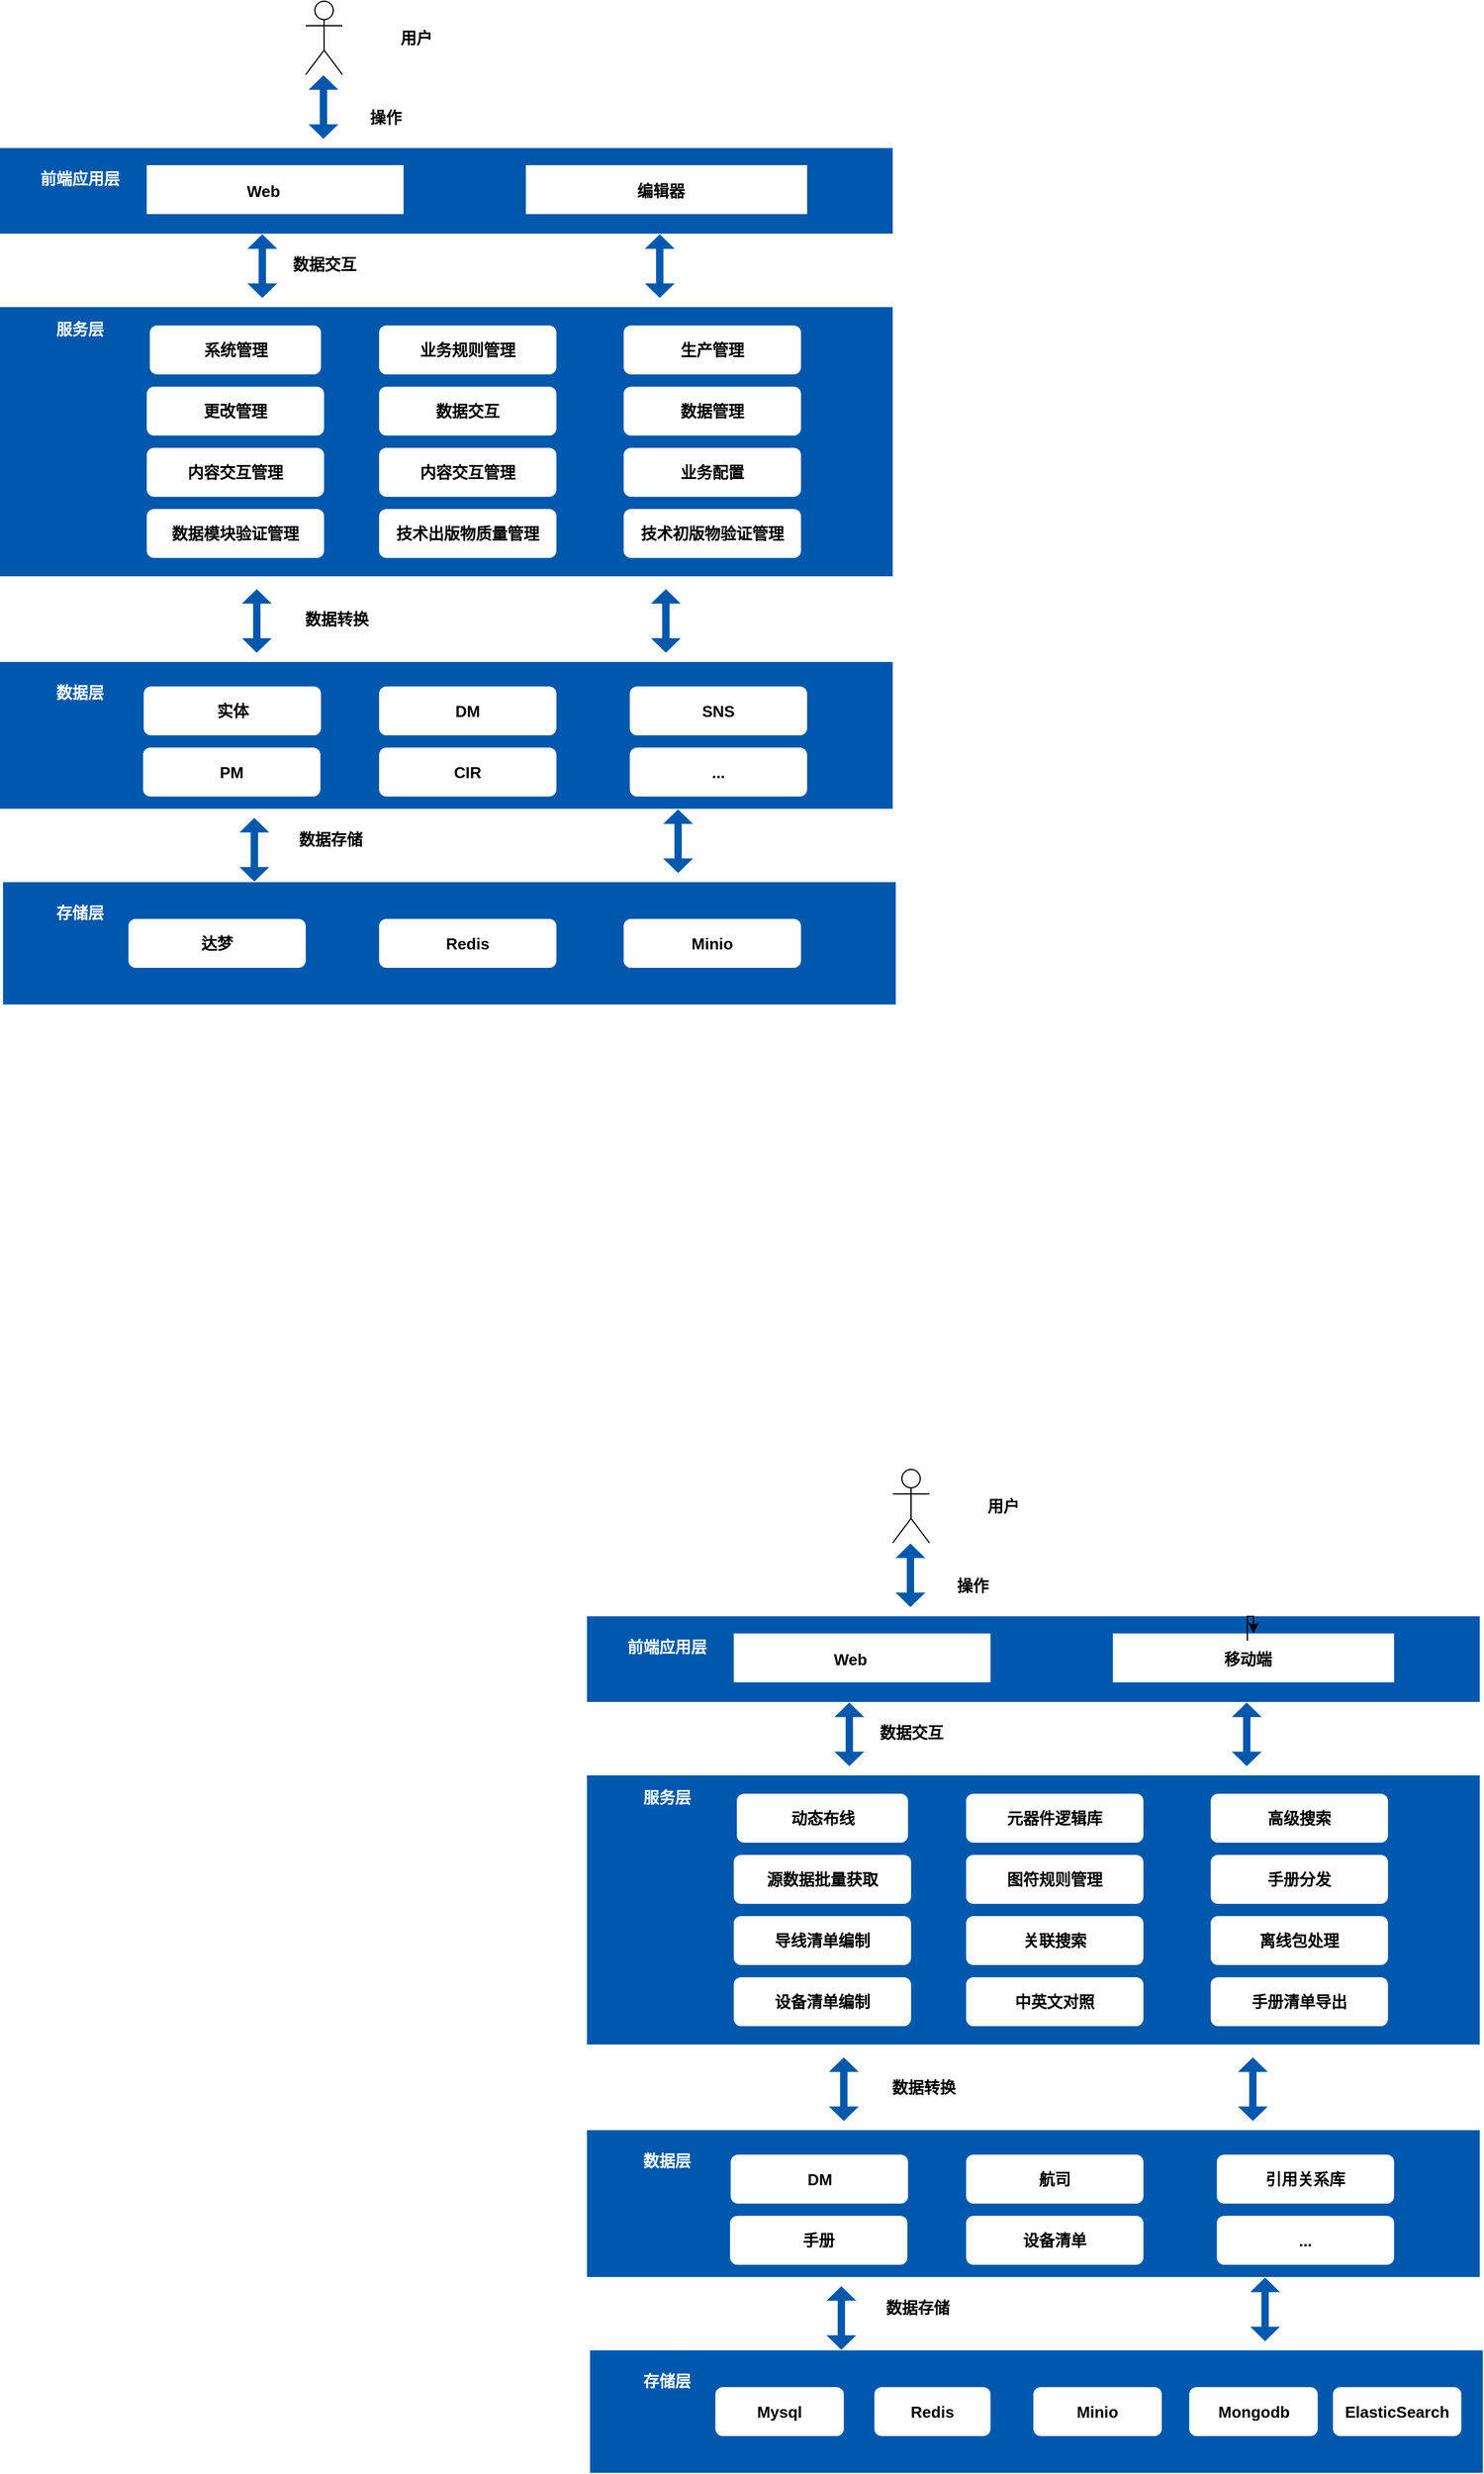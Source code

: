 <mxfile version="27.1.6">
  <diagram name="第 1 页" id="kS-1hj-qkySGCemXJleW">
    <mxGraphModel dx="1489" dy="753" grid="1" gridSize="10" guides="1" tooltips="1" connect="1" arrows="1" fold="1" page="1" pageScale="1" pageWidth="827" pageHeight="1169" math="0" shadow="0">
      <root>
        <mxCell id="0" />
        <mxCell id="1" parent="0" />
        <mxCell id="gh9V2MWCcrk2eI33BgVC-2" value="Actor" style="shape=umlActor;verticalLabelPosition=bottom;verticalAlign=top;html=1;outlineConnect=0;fontColor=none;noLabel=1;" parent="1" vertex="1">
          <mxGeometry x="320" y="200" width="30" height="60" as="geometry" />
        </mxCell>
        <mxCell id="gh9V2MWCcrk2eI33BgVC-6" value="" style="shape=flexArrow;endArrow=classic;startArrow=classic;html=1;rounded=0;width=6;startSize=3.64;endSize=3.64;endWidth=17.388;startWidth=17.388;entryX=0.197;entryY=0.995;entryDx=0;entryDy=0;entryPerimeter=0;fontStyle=1;fontSize=13;strokeColor=none;fillColor=#0058AC;" parent="1" edge="1">
          <mxGeometry width="100" height="100" relative="1" as="geometry">
            <mxPoint x="334.5" y="313" as="sourcePoint" />
            <mxPoint x="334.496" y="260.0" as="targetPoint" />
          </mxGeometry>
        </mxCell>
        <mxCell id="gh9V2MWCcrk2eI33BgVC-7" value="" style="rounded=0;whiteSpace=wrap;html=1;fillColor=#0058AC;fontStyle=1;fontSize=13;strokeColor=none;" parent="1" vertex="1">
          <mxGeometry x="70" y="320" width="730" height="70" as="geometry" />
        </mxCell>
        <mxCell id="gh9V2MWCcrk2eI33BgVC-8" value="前端应用层" style="text;html=1;align=center;verticalAlign=middle;resizable=0;points=[];autosize=1;strokeColor=none;fillColor=none;fontColor=#FFFFFF;fontStyle=1;fontSize=13;" parent="1" vertex="1">
          <mxGeometry x="90" y="330" width="90" height="30" as="geometry" />
        </mxCell>
        <mxCell id="gh9V2MWCcrk2eI33BgVC-9" value="" style="rounded=0;whiteSpace=wrap;html=1;fillColor=#FFFFFF;fontStyle=1;fontSize=13;strokeColor=none;" parent="1" vertex="1">
          <mxGeometry x="190" y="334" width="210" height="40" as="geometry" />
        </mxCell>
        <mxCell id="gh9V2MWCcrk2eI33BgVC-10" value="Web" style="text;html=1;align=center;verticalAlign=middle;resizable=0;points=[];autosize=1;strokeColor=none;fillColor=none;fontStyle=1;fontSize=13;" parent="1" vertex="1">
          <mxGeometry x="260" y="340" width="50" height="30" as="geometry" />
        </mxCell>
        <mxCell id="gh9V2MWCcrk2eI33BgVC-11" value="" style="rounded=0;whiteSpace=wrap;html=1;fillColor=#FFFFFF;fontStyle=1;fontSize=13;strokeColor=none;" parent="1" vertex="1">
          <mxGeometry x="500" y="334" width="230" height="40" as="geometry" />
        </mxCell>
        <mxCell id="gh9V2MWCcrk2eI33BgVC-12" value="编辑器" style="text;html=1;align=center;verticalAlign=middle;resizable=0;points=[];autosize=1;strokeColor=none;fillColor=none;fontStyle=1;fontSize=13;" parent="1" vertex="1">
          <mxGeometry x="580" y="340" width="60" height="30" as="geometry" />
        </mxCell>
        <mxCell id="gh9V2MWCcrk2eI33BgVC-13" value="" style="rounded=0;whiteSpace=wrap;html=1;fillColor=#0058AC;fontStyle=1;fontSize=13;strokeColor=none;" parent="1" vertex="1">
          <mxGeometry x="70" y="450" width="730" height="220" as="geometry" />
        </mxCell>
        <mxCell id="gh9V2MWCcrk2eI33BgVC-14" value="服务层" style="text;html=1;align=center;verticalAlign=middle;resizable=0;points=[];autosize=1;strokeColor=none;fillColor=none;fontColor=#FFFFFF;fontStyle=1;fontSize=13;" parent="1" vertex="1">
          <mxGeometry x="105" y="453" width="60" height="30" as="geometry" />
        </mxCell>
        <mxCell id="gh9V2MWCcrk2eI33BgVC-15" value="系统管理" style="rounded=1;whiteSpace=wrap;html=1;fontStyle=1;fontSize=13;strokeColor=none;fillColor=#FFFFFF;fontColor=#000000;" parent="1" vertex="1">
          <mxGeometry x="192.5" y="465" width="140" height="40" as="geometry" />
        </mxCell>
        <mxCell id="gh9V2MWCcrk2eI33BgVC-16" value="业务规则管理" style="rounded=1;whiteSpace=wrap;html=1;fontStyle=1;fontSize=13;strokeColor=none;fillColor=#FFFFFF;fontColor=#000000;" parent="1" vertex="1">
          <mxGeometry x="380" y="465" width="145" height="40" as="geometry" />
        </mxCell>
        <mxCell id="gh9V2MWCcrk2eI33BgVC-17" value="生产管理&lt;span style=&quot;color: rgba(0, 0, 0, 0); font-family: monospace; font-size: 0px; font-weight: 400; text-align: start; text-wrap: nowrap;&quot;&gt;%3CmxGraphModel%3E%3Croot%3E%3CmxCell%20id%3D%220%22%2F%3E%3CmxCell%20id%3D%221%22%20parent%3D%220%22%2F%3E%3CmxCell%20id%3D%222%22%20value%3D%22%E4%B8%9A%E5%8A%A1%E8%A7%84%E5%88%99%E7%AE%A1%E7%90%86%22%20style%3D%22rounded%3D1%3BwhiteSpace%3Dwrap%3Bhtml%3D1%3BfontStyle%3D1%3BfontSize%3D13%3BstrokeColor%3Dnone%3BfillColor%3D%23FFFFFF%3BfontColor%3D%23000000%3B%22%20vertex%3D%221%22%20parent%3D%221%22%3E%3CmxGeometry%20x%3D%22365%22%20y%3D%22450%22%20width%3D%22145%22%20height%3D%2240%22%20as%3D%22geometry%22%2F%3E%3C%2FmxCell%3E%3C%2Froot%3E%3C%2FmxGraphModel%3E&lt;/span&gt;" style="rounded=1;whiteSpace=wrap;html=1;fontStyle=1;fontSize=13;strokeColor=none;fillColor=#FFFFFF;fontColor=#000000;" parent="1" vertex="1">
          <mxGeometry x="580" y="465" width="145" height="40" as="geometry" />
        </mxCell>
        <mxCell id="gh9V2MWCcrk2eI33BgVC-18" value="更改管理" style="rounded=1;whiteSpace=wrap;html=1;fontStyle=1;fontSize=13;strokeColor=none;fillColor=#FFFFFF;fontColor=#000000;" parent="1" vertex="1">
          <mxGeometry x="190" y="515" width="145" height="40" as="geometry" />
        </mxCell>
        <mxCell id="gh9V2MWCcrk2eI33BgVC-19" value="数据交互" style="rounded=1;whiteSpace=wrap;html=1;fontStyle=1;fontSize=13;strokeColor=none;fillColor=#FFFFFF;fontColor=#000000;" parent="1" vertex="1">
          <mxGeometry x="380" y="515" width="145" height="40" as="geometry" />
        </mxCell>
        <mxCell id="gh9V2MWCcrk2eI33BgVC-20" value="数据管理" style="rounded=1;whiteSpace=wrap;html=1;fontStyle=1;fontSize=13;strokeColor=none;fillColor=#FFFFFF;fontColor=#000000;" parent="1" vertex="1">
          <mxGeometry x="580" y="515" width="145" height="40" as="geometry" />
        </mxCell>
        <mxCell id="gh9V2MWCcrk2eI33BgVC-21" value="内容交互管理" style="rounded=1;whiteSpace=wrap;html=1;fontStyle=1;fontSize=13;strokeColor=none;fillColor=#FFFFFF;fontColor=#000000;" parent="1" vertex="1">
          <mxGeometry x="190" y="565" width="145" height="40" as="geometry" />
        </mxCell>
        <mxCell id="gh9V2MWCcrk2eI33BgVC-22" value="内容交互管理" style="rounded=1;whiteSpace=wrap;html=1;fontStyle=1;fontSize=13;strokeColor=none;fillColor=#FFFFFF;fontColor=#000000;" parent="1" vertex="1">
          <mxGeometry x="380" y="565" width="145" height="40" as="geometry" />
        </mxCell>
        <mxCell id="gh9V2MWCcrk2eI33BgVC-23" value="业务配置" style="rounded=1;whiteSpace=wrap;html=1;fontStyle=1;fontSize=13;strokeColor=none;fillColor=#FFFFFF;fontColor=#000000;" parent="1" vertex="1">
          <mxGeometry x="580" y="565" width="145" height="40" as="geometry" />
        </mxCell>
        <mxCell id="gh9V2MWCcrk2eI33BgVC-24" value="数据模块验证管理" style="rounded=1;whiteSpace=wrap;html=1;fontStyle=1;fontSize=13;strokeColor=none;fillColor=#FFFFFF;fontColor=#000000;" parent="1" vertex="1">
          <mxGeometry x="190" y="615" width="145" height="40" as="geometry" />
        </mxCell>
        <mxCell id="gh9V2MWCcrk2eI33BgVC-25" value="技术出版物质量管理" style="rounded=1;whiteSpace=wrap;html=1;fontStyle=1;fontSize=13;strokeColor=none;fillColor=#FFFFFF;fontColor=#000000;" parent="1" vertex="1">
          <mxGeometry x="380" y="615" width="145" height="40" as="geometry" />
        </mxCell>
        <mxCell id="gh9V2MWCcrk2eI33BgVC-26" value="技术初版物验证管理" style="rounded=1;whiteSpace=wrap;html=1;fontStyle=1;fontSize=13;strokeColor=none;fillColor=#FFFFFF;fontColor=#000000;" parent="1" vertex="1">
          <mxGeometry x="580" y="615" width="145" height="40" as="geometry" />
        </mxCell>
        <mxCell id="gh9V2MWCcrk2eI33BgVC-27" value="" style="shape=flexArrow;endArrow=classic;startArrow=classic;html=1;rounded=0;width=6;startSize=3.64;endSize=3.64;endWidth=17.388;startWidth=17.388;entryX=0.197;entryY=0.995;entryDx=0;entryDy=0;entryPerimeter=0;fontStyle=1;fontSize=13;strokeColor=none;fillColor=#0058AC;" parent="1" edge="1">
          <mxGeometry width="100" height="100" relative="1" as="geometry">
            <mxPoint x="284.5" y="443" as="sourcePoint" />
            <mxPoint x="284.496" y="390.0" as="targetPoint" />
          </mxGeometry>
        </mxCell>
        <mxCell id="gh9V2MWCcrk2eI33BgVC-28" value="" style="shape=flexArrow;endArrow=classic;startArrow=classic;html=1;rounded=0;width=6;startSize=3.64;endSize=3.64;endWidth=17.388;startWidth=17.388;entryX=0.197;entryY=0.995;entryDx=0;entryDy=0;entryPerimeter=0;fontStyle=1;fontSize=13;strokeColor=none;fillColor=#0058AC;" parent="1" edge="1">
          <mxGeometry width="100" height="100" relative="1" as="geometry">
            <mxPoint x="609.5" y="443" as="sourcePoint" />
            <mxPoint x="609.496" y="390.0" as="targetPoint" />
          </mxGeometry>
        </mxCell>
        <mxCell id="gh9V2MWCcrk2eI33BgVC-29" value="" style="rounded=0;whiteSpace=wrap;html=1;fillColor=#0058AC;fontStyle=1;fontSize=13;strokeColor=none;" parent="1" vertex="1">
          <mxGeometry x="70" y="740" width="730" height="120" as="geometry" />
        </mxCell>
        <mxCell id="gh9V2MWCcrk2eI33BgVC-30" value="数据层" style="text;html=1;align=center;verticalAlign=middle;resizable=0;points=[];autosize=1;strokeColor=none;fillColor=none;fontColor=#FFFFFF;fontStyle=1;fontSize=13;" parent="1" vertex="1">
          <mxGeometry x="105" y="750" width="60" height="30" as="geometry" />
        </mxCell>
        <mxCell id="gh9V2MWCcrk2eI33BgVC-31" value="" style="shape=flexArrow;endArrow=classic;startArrow=classic;html=1;rounded=0;width=6;startSize=3.64;endSize=3.64;endWidth=17.388;startWidth=17.388;entryX=0.197;entryY=0.995;entryDx=0;entryDy=0;entryPerimeter=0;fontStyle=1;fontSize=13;strokeColor=none;fillColor=#0058AC;" parent="1" edge="1">
          <mxGeometry width="100" height="100" relative="1" as="geometry">
            <mxPoint x="280" y="733" as="sourcePoint" />
            <mxPoint x="279.996" y="680" as="targetPoint" />
          </mxGeometry>
        </mxCell>
        <mxCell id="gh9V2MWCcrk2eI33BgVC-32" value="" style="shape=flexArrow;endArrow=classic;startArrow=classic;html=1;rounded=0;width=6;startSize=3.64;endSize=3.64;endWidth=17.388;startWidth=17.388;entryX=0.197;entryY=0.995;entryDx=0;entryDy=0;entryPerimeter=0;fontStyle=1;fontSize=13;strokeColor=none;fillColor=#0058AC;" parent="1" edge="1">
          <mxGeometry width="100" height="100" relative="1" as="geometry">
            <mxPoint x="614.5" y="733" as="sourcePoint" />
            <mxPoint x="614.496" y="680" as="targetPoint" />
          </mxGeometry>
        </mxCell>
        <mxCell id="gh9V2MWCcrk2eI33BgVC-33" value="实体" style="rounded=1;whiteSpace=wrap;html=1;fontStyle=1;fontSize=13;strokeColor=none;fillColor=#FFFFFF;fontColor=#000000;" parent="1" vertex="1">
          <mxGeometry x="187.5" y="760" width="145" height="40" as="geometry" />
        </mxCell>
        <mxCell id="gh9V2MWCcrk2eI33BgVC-34" value="DM" style="rounded=1;whiteSpace=wrap;html=1;fontStyle=1;fontSize=13;strokeColor=none;fillColor=#FFFFFF;fontColor=#000000;" parent="1" vertex="1">
          <mxGeometry x="380" y="760" width="145" height="40" as="geometry" />
        </mxCell>
        <mxCell id="gh9V2MWCcrk2eI33BgVC-35" value="SNS" style="rounded=1;whiteSpace=wrap;html=1;fontStyle=1;fontSize=13;strokeColor=none;fillColor=#FFFFFF;fontColor=#000000;" parent="1" vertex="1">
          <mxGeometry x="585" y="760" width="145" height="40" as="geometry" />
        </mxCell>
        <mxCell id="gh9V2MWCcrk2eI33BgVC-36" value="PM" style="rounded=1;whiteSpace=wrap;html=1;fontStyle=1;fontSize=13;strokeColor=none;fillColor=#FFFFFF;fontColor=#000000;" parent="1" vertex="1">
          <mxGeometry x="187" y="810" width="145" height="40" as="geometry" />
        </mxCell>
        <mxCell id="gh9V2MWCcrk2eI33BgVC-37" value="CIR" style="rounded=1;whiteSpace=wrap;html=1;fontStyle=1;fontSize=13;strokeColor=none;fillColor=#FFFFFF;fontColor=#000000;" parent="1" vertex="1">
          <mxGeometry x="380" y="810" width="145" height="40" as="geometry" />
        </mxCell>
        <mxCell id="gh9V2MWCcrk2eI33BgVC-38" value="..." style="rounded=1;whiteSpace=wrap;html=1;fontStyle=1;fontSize=13;strokeColor=none;fillColor=#FFFFFF;fontColor=#000000;" parent="1" vertex="1">
          <mxGeometry x="585" y="810" width="145" height="40" as="geometry" />
        </mxCell>
        <mxCell id="gh9V2MWCcrk2eI33BgVC-39" value="" style="rounded=0;whiteSpace=wrap;html=1;fillColor=#0058AC;fontStyle=1;fontSize=13;strokeColor=none;" parent="1" vertex="1">
          <mxGeometry x="72.5" y="920" width="730" height="100" as="geometry" />
        </mxCell>
        <mxCell id="gh9V2MWCcrk2eI33BgVC-41" value="" style="shape=flexArrow;endArrow=classic;startArrow=classic;html=1;rounded=0;width=6;startSize=3.64;endSize=3.64;endWidth=17.388;startWidth=17.388;entryX=0.197;entryY=0.995;entryDx=0;entryDy=0;entryPerimeter=0;fontStyle=1;fontSize=13;strokeColor=none;fillColor=#0058AC;" parent="1" edge="1">
          <mxGeometry width="100" height="100" relative="1" as="geometry">
            <mxPoint x="278" y="920" as="sourcePoint" />
            <mxPoint x="277.996" y="867" as="targetPoint" />
          </mxGeometry>
        </mxCell>
        <mxCell id="gh9V2MWCcrk2eI33BgVC-42" value="" style="shape=flexArrow;endArrow=classic;startArrow=classic;html=1;rounded=0;width=6;startSize=3.64;endSize=3.64;endWidth=17.388;startWidth=17.388;entryX=0.197;entryY=0.995;entryDx=0;entryDy=0;entryPerimeter=0;fontStyle=1;fontSize=13;strokeColor=none;fillColor=#0058AC;" parent="1" edge="1">
          <mxGeometry width="100" height="100" relative="1" as="geometry">
            <mxPoint x="624.5" y="913" as="sourcePoint" />
            <mxPoint x="624.496" y="860" as="targetPoint" />
          </mxGeometry>
        </mxCell>
        <mxCell id="gh9V2MWCcrk2eI33BgVC-43" value="存储层" style="text;html=1;align=center;verticalAlign=middle;resizable=0;points=[];autosize=1;strokeColor=none;fillColor=none;fontColor=#FFFFFF;fontStyle=1;fontSize=13;" parent="1" vertex="1">
          <mxGeometry x="105" y="930" width="60" height="30" as="geometry" />
        </mxCell>
        <mxCell id="gh9V2MWCcrk2eI33BgVC-45" value="达梦" style="rounded=1;whiteSpace=wrap;html=1;fontStyle=1;fontSize=13;strokeColor=none;fillColor=#FFFFFF;fontColor=#000000;" parent="1" vertex="1">
          <mxGeometry x="175" y="950" width="145" height="40" as="geometry" />
        </mxCell>
        <mxCell id="gh9V2MWCcrk2eI33BgVC-46" value="Redis" style="rounded=1;whiteSpace=wrap;html=1;fontStyle=1;fontSize=13;strokeColor=none;fillColor=#FFFFFF;fontColor=#000000;" parent="1" vertex="1">
          <mxGeometry x="380" y="950" width="145" height="40" as="geometry" />
        </mxCell>
        <mxCell id="gh9V2MWCcrk2eI33BgVC-47" value="Minio" style="rounded=1;whiteSpace=wrap;html=1;fontStyle=1;fontSize=13;strokeColor=none;fillColor=#FFFFFF;fontColor=#000000;" parent="1" vertex="1">
          <mxGeometry x="580" y="950" width="145" height="40" as="geometry" />
        </mxCell>
        <mxCell id="gh9V2MWCcrk2eI33BgVC-48" value="用户" style="text;html=1;align=center;verticalAlign=middle;resizable=0;points=[];autosize=1;strokeColor=none;fillColor=none;fontColor=#000000;fontStyle=1;fontSize=13;" parent="1" vertex="1">
          <mxGeometry x="385" y="215" width="50" height="30" as="geometry" />
        </mxCell>
        <mxCell id="gh9V2MWCcrk2eI33BgVC-49" value="操作" style="text;html=1;align=center;verticalAlign=middle;resizable=0;points=[];autosize=1;strokeColor=none;fillColor=none;fontColor=#000000;fontStyle=1;fontSize=13;" parent="1" vertex="1">
          <mxGeometry x="360" y="280" width="50" height="30" as="geometry" />
        </mxCell>
        <mxCell id="gh9V2MWCcrk2eI33BgVC-50" value="数据交互" style="text;html=1;align=center;verticalAlign=middle;resizable=0;points=[];autosize=1;strokeColor=none;fillColor=none;fontColor=#000000;fontStyle=1;fontSize=13;" parent="1" vertex="1">
          <mxGeometry x="295" y="400" width="80" height="30" as="geometry" />
        </mxCell>
        <mxCell id="gh9V2MWCcrk2eI33BgVC-52" value="数据转换" style="text;html=1;align=center;verticalAlign=middle;resizable=0;points=[];autosize=1;strokeColor=none;fillColor=none;fontColor=#000000;fontStyle=1;fontSize=13;" parent="1" vertex="1">
          <mxGeometry x="305" y="690" width="80" height="30" as="geometry" />
        </mxCell>
        <mxCell id="gh9V2MWCcrk2eI33BgVC-53" value="数据存储" style="text;html=1;align=center;verticalAlign=middle;resizable=0;points=[];autosize=1;strokeColor=none;fillColor=none;fontColor=#000000;fontStyle=1;fontSize=13;" parent="1" vertex="1">
          <mxGeometry x="300" y="870" width="80" height="30" as="geometry" />
        </mxCell>
        <mxCell id="LQaYhxwzcPAnCRvu0Zof-1" value="Actor" style="shape=umlActor;verticalLabelPosition=bottom;verticalAlign=top;html=1;outlineConnect=0;fontColor=none;noLabel=1;" vertex="1" parent="1">
          <mxGeometry x="800" y="1400" width="30" height="60" as="geometry" />
        </mxCell>
        <mxCell id="LQaYhxwzcPAnCRvu0Zof-2" value="" style="shape=flexArrow;endArrow=classic;startArrow=classic;html=1;rounded=0;width=6;startSize=3.64;endSize=3.64;endWidth=17.388;startWidth=17.388;entryX=0.197;entryY=0.995;entryDx=0;entryDy=0;entryPerimeter=0;fontStyle=1;fontSize=13;strokeColor=none;fillColor=#0058AC;" edge="1" parent="1">
          <mxGeometry width="100" height="100" relative="1" as="geometry">
            <mxPoint x="814.5" y="1513" as="sourcePoint" />
            <mxPoint x="814.496" y="1460" as="targetPoint" />
          </mxGeometry>
        </mxCell>
        <mxCell id="LQaYhxwzcPAnCRvu0Zof-3" value="" style="rounded=0;whiteSpace=wrap;html=1;fillColor=#0058AC;fontStyle=1;fontSize=13;strokeColor=none;" vertex="1" parent="1">
          <mxGeometry x="550" y="1520" width="730" height="70" as="geometry" />
        </mxCell>
        <mxCell id="LQaYhxwzcPAnCRvu0Zof-4" value="前端应用层" style="text;html=1;align=center;verticalAlign=middle;resizable=0;points=[];autosize=1;strokeColor=none;fillColor=none;fontColor=#FFFFFF;fontStyle=1;fontSize=13;" vertex="1" parent="1">
          <mxGeometry x="570" y="1530" width="90" height="30" as="geometry" />
        </mxCell>
        <mxCell id="LQaYhxwzcPAnCRvu0Zof-5" value="" style="rounded=0;whiteSpace=wrap;html=1;fillColor=#FFFFFF;fontStyle=1;fontSize=13;strokeColor=none;" vertex="1" parent="1">
          <mxGeometry x="670" y="1534" width="210" height="40" as="geometry" />
        </mxCell>
        <mxCell id="LQaYhxwzcPAnCRvu0Zof-6" value="Web" style="text;html=1;align=center;verticalAlign=middle;resizable=0;points=[];autosize=1;strokeColor=none;fillColor=none;fontStyle=1;fontSize=13;" vertex="1" parent="1">
          <mxGeometry x="740" y="1540" width="50" height="30" as="geometry" />
        </mxCell>
        <mxCell id="LQaYhxwzcPAnCRvu0Zof-7" value="" style="rounded=0;whiteSpace=wrap;html=1;fillColor=#FFFFFF;fontStyle=1;fontSize=13;strokeColor=none;" vertex="1" parent="1">
          <mxGeometry x="980" y="1534" width="230" height="40" as="geometry" />
        </mxCell>
        <mxCell id="LQaYhxwzcPAnCRvu0Zof-47" style="edgeStyle=orthogonalEdgeStyle;rounded=0;orthogonalLoop=1;jettySize=auto;html=1;" edge="1" parent="1" source="LQaYhxwzcPAnCRvu0Zof-8" target="LQaYhxwzcPAnCRvu0Zof-7">
          <mxGeometry relative="1" as="geometry" />
        </mxCell>
        <mxCell id="LQaYhxwzcPAnCRvu0Zof-8" value="移动端" style="text;html=1;align=center;verticalAlign=middle;resizable=0;points=[];autosize=1;strokeColor=none;fillColor=none;fontStyle=1;fontSize=13;" vertex="1" parent="1">
          <mxGeometry x="1060" y="1540" width="60" height="30" as="geometry" />
        </mxCell>
        <mxCell id="LQaYhxwzcPAnCRvu0Zof-9" value="" style="rounded=0;whiteSpace=wrap;html=1;fillColor=#0058AC;fontStyle=1;fontSize=13;strokeColor=none;" vertex="1" parent="1">
          <mxGeometry x="550" y="1650" width="730" height="220" as="geometry" />
        </mxCell>
        <mxCell id="LQaYhxwzcPAnCRvu0Zof-10" value="服务层" style="text;html=1;align=center;verticalAlign=middle;resizable=0;points=[];autosize=1;strokeColor=none;fillColor=none;fontColor=#FFFFFF;fontStyle=1;fontSize=13;" vertex="1" parent="1">
          <mxGeometry x="585" y="1653" width="60" height="30" as="geometry" />
        </mxCell>
        <mxCell id="LQaYhxwzcPAnCRvu0Zof-11" value="动态布线" style="rounded=1;whiteSpace=wrap;html=1;fontStyle=1;fontSize=13;strokeColor=none;fillColor=#FFFFFF;fontColor=#000000;" vertex="1" parent="1">
          <mxGeometry x="672.5" y="1665" width="140" height="40" as="geometry" />
        </mxCell>
        <mxCell id="LQaYhxwzcPAnCRvu0Zof-12" value="元器件逻辑库" style="rounded=1;whiteSpace=wrap;html=1;fontStyle=1;fontSize=13;strokeColor=none;fillColor=#FFFFFF;fontColor=#000000;" vertex="1" parent="1">
          <mxGeometry x="860" y="1665" width="145" height="40" as="geometry" />
        </mxCell>
        <mxCell id="LQaYhxwzcPAnCRvu0Zof-13" value="高级搜索" style="rounded=1;whiteSpace=wrap;html=1;fontStyle=1;fontSize=13;strokeColor=none;fillColor=#FFFFFF;fontColor=#000000;" vertex="1" parent="1">
          <mxGeometry x="1060" y="1665" width="145" height="40" as="geometry" />
        </mxCell>
        <mxCell id="LQaYhxwzcPAnCRvu0Zof-14" value="源数据批量获取" style="rounded=1;whiteSpace=wrap;html=1;fontStyle=1;fontSize=13;strokeColor=none;fillColor=#FFFFFF;fontColor=#000000;" vertex="1" parent="1">
          <mxGeometry x="670" y="1715" width="145" height="40" as="geometry" />
        </mxCell>
        <mxCell id="LQaYhxwzcPAnCRvu0Zof-15" value="图符规则管理" style="rounded=1;whiteSpace=wrap;html=1;fontStyle=1;fontSize=13;strokeColor=none;fillColor=#FFFFFF;fontColor=#000000;" vertex="1" parent="1">
          <mxGeometry x="860" y="1715" width="145" height="40" as="geometry" />
        </mxCell>
        <mxCell id="LQaYhxwzcPAnCRvu0Zof-16" value="手册分发" style="rounded=1;whiteSpace=wrap;html=1;fontStyle=1;fontSize=13;strokeColor=none;fillColor=#FFFFFF;fontColor=#000000;" vertex="1" parent="1">
          <mxGeometry x="1060" y="1715" width="145" height="40" as="geometry" />
        </mxCell>
        <mxCell id="LQaYhxwzcPAnCRvu0Zof-17" value="导线清单编制" style="rounded=1;whiteSpace=wrap;html=1;fontStyle=1;fontSize=13;strokeColor=none;fillColor=#FFFFFF;fontColor=#000000;" vertex="1" parent="1">
          <mxGeometry x="670" y="1765" width="145" height="40" as="geometry" />
        </mxCell>
        <mxCell id="LQaYhxwzcPAnCRvu0Zof-18" value="关联搜索" style="rounded=1;whiteSpace=wrap;html=1;fontStyle=1;fontSize=13;strokeColor=none;fillColor=#FFFFFF;fontColor=#000000;" vertex="1" parent="1">
          <mxGeometry x="860" y="1765" width="145" height="40" as="geometry" />
        </mxCell>
        <mxCell id="LQaYhxwzcPAnCRvu0Zof-19" value="离线包处理" style="rounded=1;whiteSpace=wrap;html=1;fontStyle=1;fontSize=13;strokeColor=none;fillColor=#FFFFFF;fontColor=#000000;" vertex="1" parent="1">
          <mxGeometry x="1060" y="1765" width="145" height="40" as="geometry" />
        </mxCell>
        <mxCell id="LQaYhxwzcPAnCRvu0Zof-20" value="设备清单编制" style="rounded=1;whiteSpace=wrap;html=1;fontStyle=1;fontSize=13;strokeColor=none;fillColor=#FFFFFF;fontColor=#000000;" vertex="1" parent="1">
          <mxGeometry x="670" y="1815" width="145" height="40" as="geometry" />
        </mxCell>
        <mxCell id="LQaYhxwzcPAnCRvu0Zof-21" value="中英文对照" style="rounded=1;whiteSpace=wrap;html=1;fontStyle=1;fontSize=13;strokeColor=none;fillColor=#FFFFFF;fontColor=#000000;" vertex="1" parent="1">
          <mxGeometry x="860" y="1815" width="145" height="40" as="geometry" />
        </mxCell>
        <mxCell id="LQaYhxwzcPAnCRvu0Zof-22" value="手册清单导出" style="rounded=1;whiteSpace=wrap;html=1;fontStyle=1;fontSize=13;strokeColor=none;fillColor=#FFFFFF;fontColor=#000000;" vertex="1" parent="1">
          <mxGeometry x="1060" y="1815" width="145" height="40" as="geometry" />
        </mxCell>
        <mxCell id="LQaYhxwzcPAnCRvu0Zof-23" value="" style="shape=flexArrow;endArrow=classic;startArrow=classic;html=1;rounded=0;width=6;startSize=3.64;endSize=3.64;endWidth=17.388;startWidth=17.388;entryX=0.197;entryY=0.995;entryDx=0;entryDy=0;entryPerimeter=0;fontStyle=1;fontSize=13;strokeColor=none;fillColor=#0058AC;" edge="1" parent="1">
          <mxGeometry width="100" height="100" relative="1" as="geometry">
            <mxPoint x="764.5" y="1643" as="sourcePoint" />
            <mxPoint x="764.496" y="1590" as="targetPoint" />
          </mxGeometry>
        </mxCell>
        <mxCell id="LQaYhxwzcPAnCRvu0Zof-24" value="" style="shape=flexArrow;endArrow=classic;startArrow=classic;html=1;rounded=0;width=6;startSize=3.64;endSize=3.64;endWidth=17.388;startWidth=17.388;entryX=0.197;entryY=0.995;entryDx=0;entryDy=0;entryPerimeter=0;fontStyle=1;fontSize=13;strokeColor=none;fillColor=#0058AC;" edge="1" parent="1">
          <mxGeometry width="100" height="100" relative="1" as="geometry">
            <mxPoint x="1089.5" y="1643" as="sourcePoint" />
            <mxPoint x="1089.496" y="1590" as="targetPoint" />
          </mxGeometry>
        </mxCell>
        <mxCell id="LQaYhxwzcPAnCRvu0Zof-25" value="" style="rounded=0;whiteSpace=wrap;html=1;fillColor=#0058AC;fontStyle=1;fontSize=13;strokeColor=none;" vertex="1" parent="1">
          <mxGeometry x="550" y="1940" width="730" height="120" as="geometry" />
        </mxCell>
        <mxCell id="LQaYhxwzcPAnCRvu0Zof-26" value="数据层" style="text;html=1;align=center;verticalAlign=middle;resizable=0;points=[];autosize=1;strokeColor=none;fillColor=none;fontColor=#FFFFFF;fontStyle=1;fontSize=13;" vertex="1" parent="1">
          <mxGeometry x="585" y="1950" width="60" height="30" as="geometry" />
        </mxCell>
        <mxCell id="LQaYhxwzcPAnCRvu0Zof-27" value="" style="shape=flexArrow;endArrow=classic;startArrow=classic;html=1;rounded=0;width=6;startSize=3.64;endSize=3.64;endWidth=17.388;startWidth=17.388;entryX=0.197;entryY=0.995;entryDx=0;entryDy=0;entryPerimeter=0;fontStyle=1;fontSize=13;strokeColor=none;fillColor=#0058AC;" edge="1" parent="1">
          <mxGeometry width="100" height="100" relative="1" as="geometry">
            <mxPoint x="760" y="1933" as="sourcePoint" />
            <mxPoint x="759.996" y="1880" as="targetPoint" />
          </mxGeometry>
        </mxCell>
        <mxCell id="LQaYhxwzcPAnCRvu0Zof-28" value="" style="shape=flexArrow;endArrow=classic;startArrow=classic;html=1;rounded=0;width=6;startSize=3.64;endSize=3.64;endWidth=17.388;startWidth=17.388;entryX=0.197;entryY=0.995;entryDx=0;entryDy=0;entryPerimeter=0;fontStyle=1;fontSize=13;strokeColor=none;fillColor=#0058AC;" edge="1" parent="1">
          <mxGeometry width="100" height="100" relative="1" as="geometry">
            <mxPoint x="1094.5" y="1933" as="sourcePoint" />
            <mxPoint x="1094.496" y="1880" as="targetPoint" />
          </mxGeometry>
        </mxCell>
        <mxCell id="LQaYhxwzcPAnCRvu0Zof-29" value="DM" style="rounded=1;whiteSpace=wrap;html=1;fontStyle=1;fontSize=13;strokeColor=none;fillColor=#FFFFFF;fontColor=#000000;" vertex="1" parent="1">
          <mxGeometry x="667.5" y="1960" width="145" height="40" as="geometry" />
        </mxCell>
        <mxCell id="LQaYhxwzcPAnCRvu0Zof-30" value="航司" style="rounded=1;whiteSpace=wrap;html=1;fontStyle=1;fontSize=13;strokeColor=none;fillColor=#FFFFFF;fontColor=#000000;" vertex="1" parent="1">
          <mxGeometry x="860" y="1960" width="145" height="40" as="geometry" />
        </mxCell>
        <mxCell id="LQaYhxwzcPAnCRvu0Zof-31" value="引用关系库" style="rounded=1;whiteSpace=wrap;html=1;fontStyle=1;fontSize=13;strokeColor=none;fillColor=#FFFFFF;fontColor=#000000;" vertex="1" parent="1">
          <mxGeometry x="1065" y="1960" width="145" height="40" as="geometry" />
        </mxCell>
        <mxCell id="LQaYhxwzcPAnCRvu0Zof-32" value="手册" style="rounded=1;whiteSpace=wrap;html=1;fontStyle=1;fontSize=13;strokeColor=none;fillColor=#FFFFFF;fontColor=#000000;" vertex="1" parent="1">
          <mxGeometry x="667" y="2010" width="145" height="40" as="geometry" />
        </mxCell>
        <mxCell id="LQaYhxwzcPAnCRvu0Zof-33" value="设备清单" style="rounded=1;whiteSpace=wrap;html=1;fontStyle=1;fontSize=13;strokeColor=none;fillColor=#FFFFFF;fontColor=#000000;" vertex="1" parent="1">
          <mxGeometry x="860" y="2010" width="145" height="40" as="geometry" />
        </mxCell>
        <mxCell id="LQaYhxwzcPAnCRvu0Zof-34" value="..." style="rounded=1;whiteSpace=wrap;html=1;fontStyle=1;fontSize=13;strokeColor=none;fillColor=#FFFFFF;fontColor=#000000;" vertex="1" parent="1">
          <mxGeometry x="1065" y="2010" width="145" height="40" as="geometry" />
        </mxCell>
        <mxCell id="LQaYhxwzcPAnCRvu0Zof-35" value="" style="rounded=0;whiteSpace=wrap;html=1;fillColor=#0058AC;fontStyle=1;fontSize=13;strokeColor=none;" vertex="1" parent="1">
          <mxGeometry x="552.5" y="2120" width="730" height="100" as="geometry" />
        </mxCell>
        <mxCell id="LQaYhxwzcPAnCRvu0Zof-36" value="" style="shape=flexArrow;endArrow=classic;startArrow=classic;html=1;rounded=0;width=6;startSize=3.64;endSize=3.64;endWidth=17.388;startWidth=17.388;entryX=0.197;entryY=0.995;entryDx=0;entryDy=0;entryPerimeter=0;fontStyle=1;fontSize=13;strokeColor=none;fillColor=#0058AC;" edge="1" parent="1">
          <mxGeometry width="100" height="100" relative="1" as="geometry">
            <mxPoint x="758" y="2120" as="sourcePoint" />
            <mxPoint x="757.996" y="2067" as="targetPoint" />
          </mxGeometry>
        </mxCell>
        <mxCell id="LQaYhxwzcPAnCRvu0Zof-37" value="" style="shape=flexArrow;endArrow=classic;startArrow=classic;html=1;rounded=0;width=6;startSize=3.64;endSize=3.64;endWidth=17.388;startWidth=17.388;entryX=0.197;entryY=0.995;entryDx=0;entryDy=0;entryPerimeter=0;fontStyle=1;fontSize=13;strokeColor=none;fillColor=#0058AC;" edge="1" parent="1">
          <mxGeometry width="100" height="100" relative="1" as="geometry">
            <mxPoint x="1104.5" y="2113" as="sourcePoint" />
            <mxPoint x="1104.496" y="2060" as="targetPoint" />
          </mxGeometry>
        </mxCell>
        <mxCell id="LQaYhxwzcPAnCRvu0Zof-38" value="存储层" style="text;html=1;align=center;verticalAlign=middle;resizable=0;points=[];autosize=1;strokeColor=none;fillColor=none;fontColor=#FFFFFF;fontStyle=1;fontSize=13;" vertex="1" parent="1">
          <mxGeometry x="585" y="2130" width="60" height="30" as="geometry" />
        </mxCell>
        <mxCell id="LQaYhxwzcPAnCRvu0Zof-39" value="Mysql" style="rounded=1;whiteSpace=wrap;html=1;fontStyle=1;fontSize=13;strokeColor=none;fillColor=#FFFFFF;fontColor=#000000;" vertex="1" parent="1">
          <mxGeometry x="655" y="2150" width="105" height="40" as="geometry" />
        </mxCell>
        <mxCell id="LQaYhxwzcPAnCRvu0Zof-40" value="Redis" style="rounded=1;whiteSpace=wrap;html=1;fontStyle=1;fontSize=13;strokeColor=none;fillColor=#FFFFFF;fontColor=#000000;" vertex="1" parent="1">
          <mxGeometry x="785" y="2150" width="95" height="40" as="geometry" />
        </mxCell>
        <mxCell id="LQaYhxwzcPAnCRvu0Zof-41" value="Minio" style="rounded=1;whiteSpace=wrap;html=1;fontStyle=1;fontSize=13;strokeColor=none;fillColor=#FFFFFF;fontColor=#000000;" vertex="1" parent="1">
          <mxGeometry x="915" y="2150" width="105" height="40" as="geometry" />
        </mxCell>
        <mxCell id="LQaYhxwzcPAnCRvu0Zof-42" value="用户" style="text;html=1;align=center;verticalAlign=middle;resizable=0;points=[];autosize=1;strokeColor=none;fillColor=none;fontColor=#000000;fontStyle=1;fontSize=13;" vertex="1" parent="1">
          <mxGeometry x="865" y="1415" width="50" height="30" as="geometry" />
        </mxCell>
        <mxCell id="LQaYhxwzcPAnCRvu0Zof-43" value="操作" style="text;html=1;align=center;verticalAlign=middle;resizable=0;points=[];autosize=1;strokeColor=none;fillColor=none;fontColor=#000000;fontStyle=1;fontSize=13;" vertex="1" parent="1">
          <mxGeometry x="840" y="1480" width="50" height="30" as="geometry" />
        </mxCell>
        <mxCell id="LQaYhxwzcPAnCRvu0Zof-44" value="数据交互" style="text;html=1;align=center;verticalAlign=middle;resizable=0;points=[];autosize=1;strokeColor=none;fillColor=none;fontColor=#000000;fontStyle=1;fontSize=13;" vertex="1" parent="1">
          <mxGeometry x="775" y="1600" width="80" height="30" as="geometry" />
        </mxCell>
        <mxCell id="LQaYhxwzcPAnCRvu0Zof-45" value="数据转换" style="text;html=1;align=center;verticalAlign=middle;resizable=0;points=[];autosize=1;strokeColor=none;fillColor=none;fontColor=#000000;fontStyle=1;fontSize=13;" vertex="1" parent="1">
          <mxGeometry x="785" y="1890" width="80" height="30" as="geometry" />
        </mxCell>
        <mxCell id="LQaYhxwzcPAnCRvu0Zof-46" value="数据存储" style="text;html=1;align=center;verticalAlign=middle;resizable=0;points=[];autosize=1;strokeColor=none;fillColor=none;fontColor=#000000;fontStyle=1;fontSize=13;" vertex="1" parent="1">
          <mxGeometry x="780" y="2070" width="80" height="30" as="geometry" />
        </mxCell>
        <mxCell id="LQaYhxwzcPAnCRvu0Zof-48" value="Mongodb" style="rounded=1;whiteSpace=wrap;html=1;fontStyle=1;fontSize=13;strokeColor=none;fillColor=#FFFFFF;fontColor=#000000;" vertex="1" parent="1">
          <mxGeometry x="1042.5" y="2150" width="105" height="40" as="geometry" />
        </mxCell>
        <mxCell id="LQaYhxwzcPAnCRvu0Zof-49" value="ElasticSearch" style="rounded=1;whiteSpace=wrap;html=1;fontStyle=1;fontSize=13;strokeColor=none;fillColor=#FFFFFF;fontColor=#000000;" vertex="1" parent="1">
          <mxGeometry x="1160" y="2150" width="105" height="40" as="geometry" />
        </mxCell>
      </root>
    </mxGraphModel>
  </diagram>
</mxfile>
